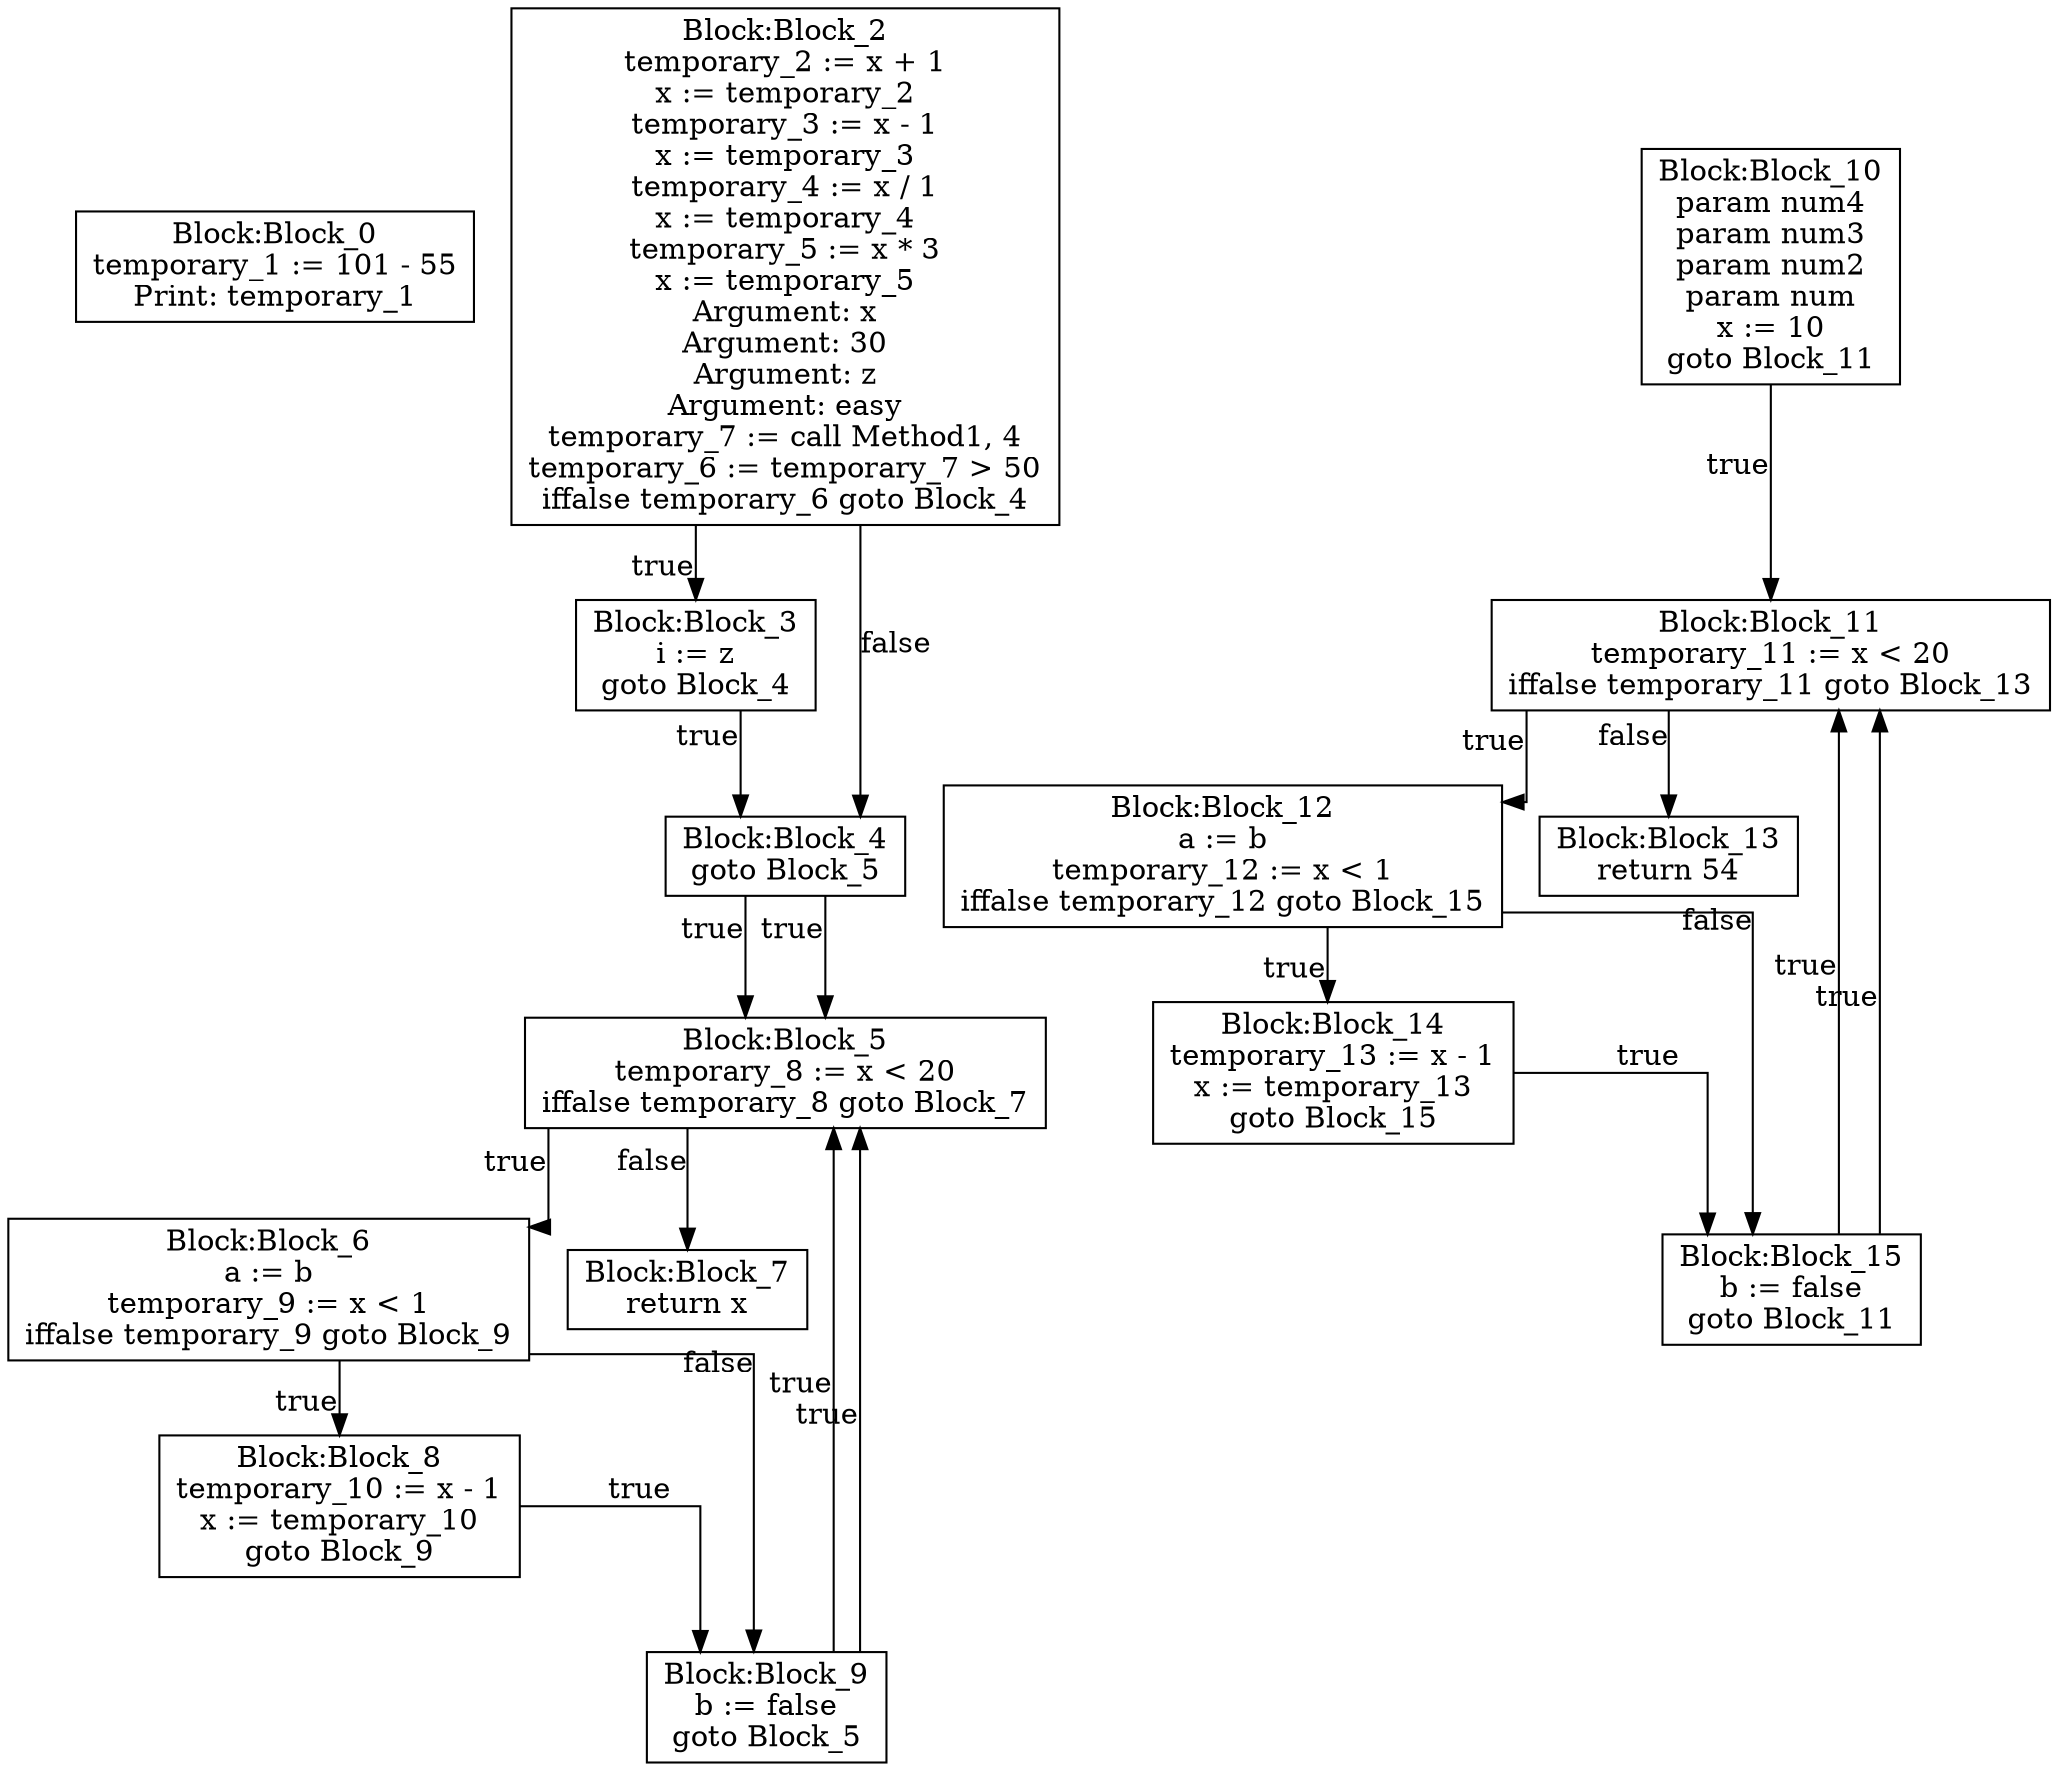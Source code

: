 digraph {
graph [ splines = ortho ]
	node [ shape = box ];
Block_0 [label="Block:Block_0
temporary_1 := 101 - 55
Print: temporary_1"];
Block_2 [label="Block:Block_2
temporary_2 := x + 1
x := temporary_2
temporary_3 := x - 1
x := temporary_3
temporary_4 := x / 1
x := temporary_4
temporary_5 := x * 3
x := temporary_5
Argument: x
Argument: 30
Argument: z
Argument: easy
temporary_7 := call Method1, 4
temporary_6 := temporary_7 > 50
iffalse temporary_6 goto Block_4"];
Block_2 -> Block_3 [xlabel = "true"]
Block_3 [label="Block:Block_3
i := z
goto Block_4"];
Block_3 -> Block_4 [xlabel = "true"]
Block_4 [label="Block:Block_4
goto Block_5"];
Block_4 -> Block_5 [xlabel = "true"]
Block_5 [label="Block:Block_5
temporary_8 := x < 20
iffalse temporary_8 goto Block_7"];
Block_5 -> Block_6 [xlabel = "true"]
Block_6 [label="Block:Block_6
a := b
temporary_9 := x < 1
iffalse temporary_9 goto Block_9"];
Block_6 -> Block_8 [xlabel = "true"]
Block_8 [label="Block:Block_8
temporary_10 := x - 1
x := temporary_10
goto Block_9"];
Block_8 -> Block_9 [xlabel = "true"]
Block_9 [label="Block:Block_9
b := false
goto Block_5"];
Block_9 -> Block_5 [xlabel = "true"]
Block_6 -> Block_9 [xlabel = "false"]
Block_9 [label="Block:Block_9
b := false
goto Block_5"];
Block_9 -> Block_5 [xlabel = "true"]
Block_5 -> Block_7 [xlabel = "false"]
Block_7 [label="Block:Block_7
return x"];
Block_2 -> Block_4 [xlabel = "false"]
Block_4 [label="Block:Block_4
goto Block_5"];
Block_4 -> Block_5 [xlabel = "true"]
Block_10 [label="Block:Block_10
param num4
param num3
param num2
param num
x := 10
goto Block_11"];
Block_10 -> Block_11 [xlabel = "true"]
Block_11 [label="Block:Block_11
temporary_11 := x < 20
iffalse temporary_11 goto Block_13"];
Block_11 -> Block_12 [xlabel = "true"]
Block_12 [label="Block:Block_12
a := b
temporary_12 := x < 1
iffalse temporary_12 goto Block_15"];
Block_12 -> Block_14 [xlabel = "true"]
Block_14 [label="Block:Block_14
temporary_13 := x - 1
x := temporary_13
goto Block_15"];
Block_14 -> Block_15 [xlabel = "true"]
Block_15 [label="Block:Block_15
b := false
goto Block_11"];
Block_15 -> Block_11 [xlabel = "true"]
Block_12 -> Block_15 [xlabel = "false"]
Block_15 [label="Block:Block_15
b := false
goto Block_11"];
Block_15 -> Block_11 [xlabel = "true"]
Block_11 -> Block_13 [xlabel = "false"]
Block_13 [label="Block:Block_13
return 54"];
}
